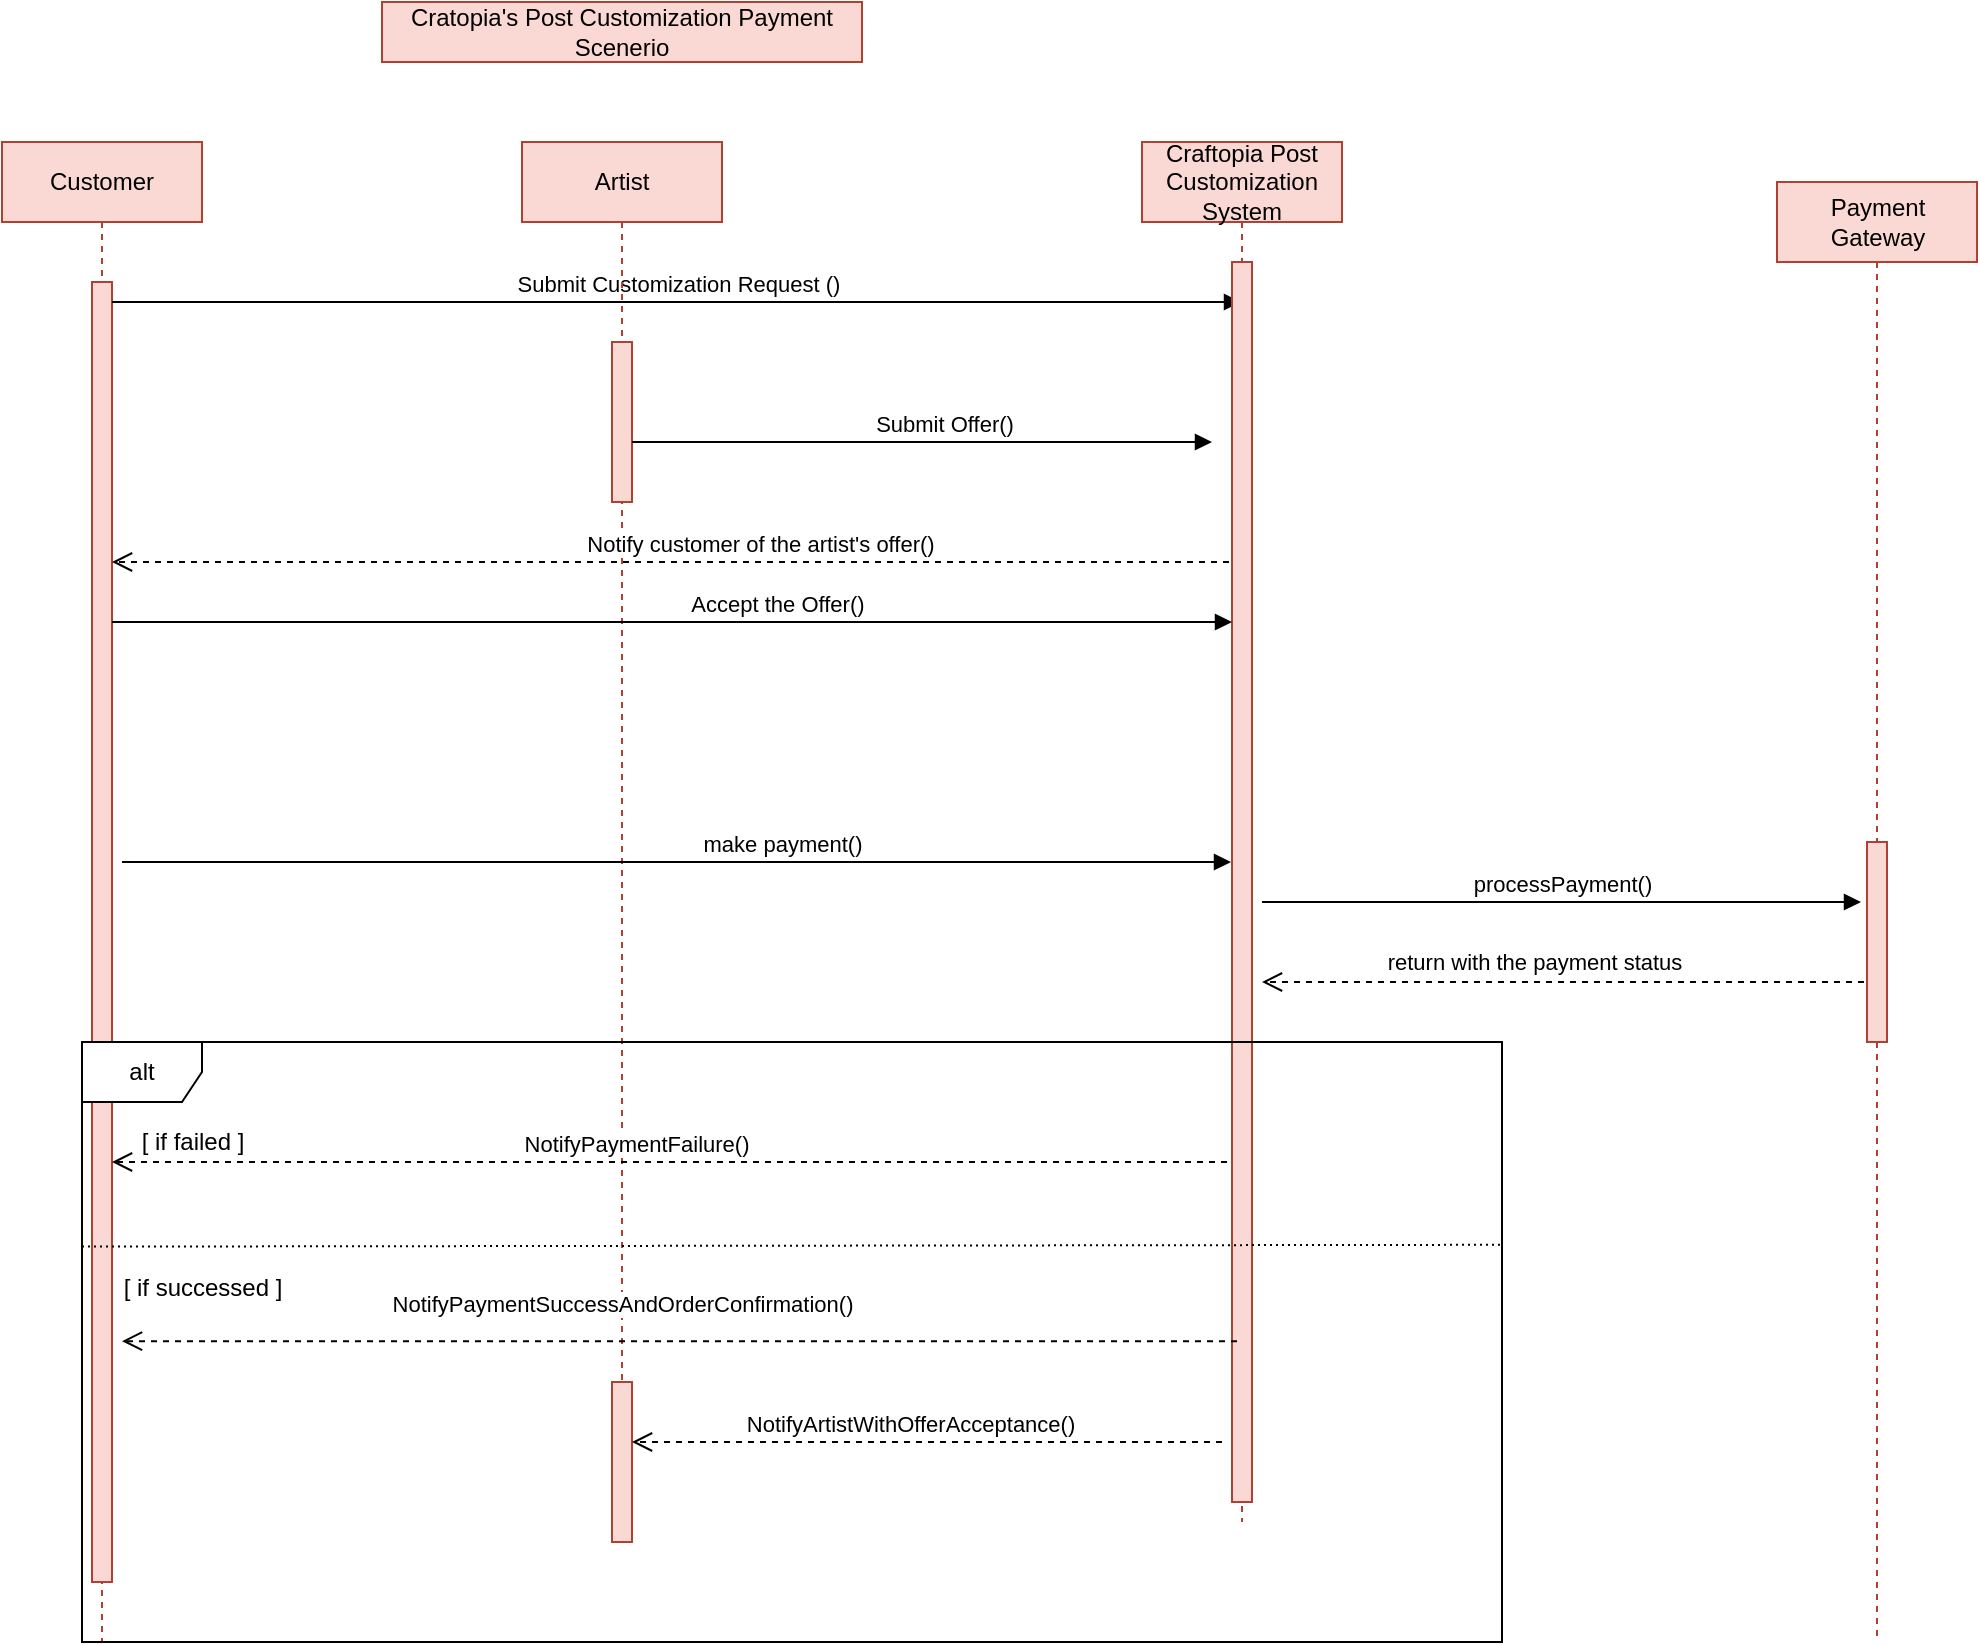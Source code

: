 <mxfile version="25.0.2">
  <diagram name="Page-1" id="2YBvvXClWsGukQMizWep">
    <mxGraphModel dx="1720" dy="1928" grid="1" gridSize="10" guides="1" tooltips="1" connect="1" arrows="1" fold="1" page="1" pageScale="1" pageWidth="850" pageHeight="1100" math="0" shadow="0">
      <root>
        <mxCell id="0" />
        <mxCell id="1" parent="0" />
        <mxCell id="Ihk5jwpTwbqkyYGBOiw1-18" value="Customer" style="shape=umlLifeline;perimeter=lifelinePerimeter;whiteSpace=wrap;html=1;container=0;dropTarget=0;collapsible=0;recursiveResize=0;outlineConnect=0;portConstraint=eastwest;newEdgeStyle={&quot;edgeStyle&quot;:&quot;elbowEdgeStyle&quot;,&quot;elbow&quot;:&quot;vertical&quot;,&quot;curved&quot;:0,&quot;rounded&quot;:0};fillColor=#fad9d5;strokeColor=#ae4132;" vertex="1" parent="1">
          <mxGeometry x="50" y="50" width="100" height="750" as="geometry" />
        </mxCell>
        <mxCell id="Ihk5jwpTwbqkyYGBOiw1-19" value="" style="html=1;points=[];perimeter=orthogonalPerimeter;outlineConnect=0;targetShapes=umlLifeline;portConstraint=eastwest;newEdgeStyle={&quot;edgeStyle&quot;:&quot;elbowEdgeStyle&quot;,&quot;elbow&quot;:&quot;vertical&quot;,&quot;curved&quot;:0,&quot;rounded&quot;:0};fillColor=#fad9d5;strokeColor=#ae4132;" vertex="1" parent="Ihk5jwpTwbqkyYGBOiw1-18">
          <mxGeometry x="45" y="70" width="10" height="650" as="geometry" />
        </mxCell>
        <mxCell id="Ihk5jwpTwbqkyYGBOiw1-20" value="Submit Customization Request ()" style="html=1;verticalAlign=bottom;endArrow=block;edgeStyle=elbowEdgeStyle;elbow=vertical;curved=0;rounded=0;" edge="1" parent="1" source="Ihk5jwpTwbqkyYGBOiw1-19" target="Ihk5jwpTwbqkyYGBOiw1-29">
          <mxGeometry relative="1" as="geometry">
            <mxPoint x="205" y="140" as="sourcePoint" />
            <Array as="points">
              <mxPoint x="190" y="130" />
            </Array>
          </mxGeometry>
        </mxCell>
        <mxCell id="Ihk5jwpTwbqkyYGBOiw1-21" value="Cratopia&#39;s Post Customization Payment Scenerio" style="text;html=1;align=center;verticalAlign=middle;whiteSpace=wrap;rounded=0;fillColor=#fad9d5;strokeColor=#ae4132;" vertex="1" parent="1">
          <mxGeometry x="240" y="-20" width="240" height="30" as="geometry" />
        </mxCell>
        <mxCell id="Ihk5jwpTwbqkyYGBOiw1-22" value="Artist" style="shape=umlLifeline;perimeter=lifelinePerimeter;whiteSpace=wrap;html=1;container=0;dropTarget=0;collapsible=0;recursiveResize=0;outlineConnect=0;portConstraint=eastwest;newEdgeStyle={&quot;edgeStyle&quot;:&quot;elbowEdgeStyle&quot;,&quot;elbow&quot;:&quot;vertical&quot;,&quot;curved&quot;:0,&quot;rounded&quot;:0};fillColor=#fad9d5;strokeColor=#ae4132;" vertex="1" parent="1">
          <mxGeometry x="310" y="50" width="100" height="700" as="geometry" />
        </mxCell>
        <mxCell id="Ihk5jwpTwbqkyYGBOiw1-23" value="" style="html=1;points=[];perimeter=orthogonalPerimeter;outlineConnect=0;targetShapes=umlLifeline;portConstraint=eastwest;newEdgeStyle={&quot;edgeStyle&quot;:&quot;elbowEdgeStyle&quot;,&quot;elbow&quot;:&quot;vertical&quot;,&quot;curved&quot;:0,&quot;rounded&quot;:0};fillColor=#fad9d5;strokeColor=#ae4132;" vertex="1" parent="Ihk5jwpTwbqkyYGBOiw1-22">
          <mxGeometry x="45" y="100" width="10" height="80" as="geometry" />
        </mxCell>
        <mxCell id="Ihk5jwpTwbqkyYGBOiw1-24" value="" style="html=1;points=[];perimeter=orthogonalPerimeter;outlineConnect=0;targetShapes=umlLifeline;portConstraint=eastwest;newEdgeStyle={&quot;edgeStyle&quot;:&quot;elbowEdgeStyle&quot;,&quot;elbow&quot;:&quot;vertical&quot;,&quot;curved&quot;:0,&quot;rounded&quot;:0};fillColor=#fad9d5;strokeColor=#ae4132;" vertex="1" parent="Ihk5jwpTwbqkyYGBOiw1-22">
          <mxGeometry x="45" y="620" width="10" height="80" as="geometry" />
        </mxCell>
        <mxCell id="Ihk5jwpTwbqkyYGBOiw1-25" value="Notify customer of the artist&#39;s offer()" style="html=1;verticalAlign=bottom;endArrow=open;dashed=1;endSize=8;edgeStyle=elbowEdgeStyle;elbow=horizontal;curved=0;rounded=0;" edge="1" parent="1" source="Ihk5jwpTwbqkyYGBOiw1-29" target="Ihk5jwpTwbqkyYGBOiw1-19">
          <mxGeometry x="-0.144" relative="1" as="geometry">
            <mxPoint x="110" y="270" as="targetPoint" />
            <Array as="points">
              <mxPoint x="190" y="260" />
              <mxPoint x="590" y="260" />
              <mxPoint x="210" y="270" />
            </Array>
            <mxPoint x="315" y="270" as="sourcePoint" />
            <mxPoint x="1" as="offset" />
          </mxGeometry>
        </mxCell>
        <mxCell id="Ihk5jwpTwbqkyYGBOiw1-28" value="make payment()" style="html=1;verticalAlign=bottom;endArrow=block;edgeStyle=elbowEdgeStyle;elbow=vertical;curved=0;rounded=0;" edge="1" parent="1">
          <mxGeometry x="0.191" relative="1" as="geometry">
            <mxPoint x="110" y="410" as="sourcePoint" />
            <Array as="points">
              <mxPoint x="210" y="410" />
            </Array>
            <mxPoint x="664.5" y="410" as="targetPoint" />
            <mxPoint as="offset" />
          </mxGeometry>
        </mxCell>
        <mxCell id="Ihk5jwpTwbqkyYGBOiw1-29" value="Craftopia Post Customization System" style="shape=umlLifeline;perimeter=lifelinePerimeter;whiteSpace=wrap;html=1;container=0;dropTarget=0;collapsible=0;recursiveResize=0;outlineConnect=0;portConstraint=eastwest;newEdgeStyle={&quot;edgeStyle&quot;:&quot;elbowEdgeStyle&quot;,&quot;elbow&quot;:&quot;vertical&quot;,&quot;curved&quot;:0,&quot;rounded&quot;:0};fillColor=#fad9d5;strokeColor=#ae4132;" vertex="1" parent="1">
          <mxGeometry x="620" y="50" width="100" height="690" as="geometry" />
        </mxCell>
        <mxCell id="Ihk5jwpTwbqkyYGBOiw1-30" value="" style="html=1;points=[];perimeter=orthogonalPerimeter;outlineConnect=0;targetShapes=umlLifeline;portConstraint=eastwest;newEdgeStyle={&quot;edgeStyle&quot;:&quot;elbowEdgeStyle&quot;,&quot;elbow&quot;:&quot;vertical&quot;,&quot;curved&quot;:0,&quot;rounded&quot;:0};fillColor=#fad9d5;strokeColor=#ae4132;" vertex="1" parent="Ihk5jwpTwbqkyYGBOiw1-29">
          <mxGeometry x="45" y="60" width="10" height="620" as="geometry" />
        </mxCell>
        <mxCell id="Ihk5jwpTwbqkyYGBOiw1-33" value="Submit Offer()" style="html=1;verticalAlign=bottom;endArrow=block;edgeStyle=elbowEdgeStyle;elbow=vertical;curved=0;rounded=0;" edge="1" parent="1">
          <mxGeometry x="0.075" relative="1" as="geometry">
            <mxPoint x="365" y="200" as="sourcePoint" />
            <Array as="points">
              <mxPoint x="499.75" y="200" />
            </Array>
            <mxPoint x="655" y="200" as="targetPoint" />
            <mxPoint as="offset" />
          </mxGeometry>
        </mxCell>
        <mxCell id="Ihk5jwpTwbqkyYGBOiw1-34" value="NotifyArtistWithOfferAcceptance()" style="html=1;verticalAlign=bottom;endArrow=open;dashed=1;endSize=8;edgeStyle=elbowEdgeStyle;elbow=vertical;curved=0;rounded=0;" edge="1" parent="1">
          <mxGeometry x="0.061" relative="1" as="geometry">
            <mxPoint x="365" y="700" as="targetPoint" />
            <Array as="points">
              <mxPoint x="647.5" y="700" />
            </Array>
            <mxPoint x="660" y="700" as="sourcePoint" />
            <mxPoint as="offset" />
          </mxGeometry>
        </mxCell>
        <mxCell id="Ihk5jwpTwbqkyYGBOiw1-35" value="Accept the Offer()&amp;nbsp;" style="html=1;verticalAlign=bottom;endArrow=block;edgeStyle=elbowEdgeStyle;elbow=vertical;curved=0;rounded=0;" edge="1" parent="1" source="Ihk5jwpTwbqkyYGBOiw1-19" target="Ihk5jwpTwbqkyYGBOiw1-30">
          <mxGeometry x="0.191" relative="1" as="geometry">
            <mxPoint x="110" y="290" as="sourcePoint" />
            <Array as="points">
              <mxPoint x="250" y="290" />
              <mxPoint x="360" y="360" />
              <mxPoint x="580" y="290" />
              <mxPoint x="210" y="330" />
            </Array>
            <mxPoint x="650" y="330" as="targetPoint" />
            <mxPoint as="offset" />
          </mxGeometry>
        </mxCell>
        <mxCell id="Ihk5jwpTwbqkyYGBOiw1-36" value="" style="html=1;verticalAlign=bottom;endArrow=open;dashed=1;endSize=8;edgeStyle=elbowEdgeStyle;elbow=horizontal;curved=0;rounded=0;" edge="1" parent="1" source="Ihk5jwpTwbqkyYGBOiw1-42">
          <mxGeometry x="0.103" y="-50" relative="1" as="geometry">
            <mxPoint x="680" y="470" as="targetPoint" />
            <Array as="points">
              <mxPoint x="905" y="470" />
            </Array>
            <mxPoint x="970" y="470" as="sourcePoint" />
            <mxPoint as="offset" />
          </mxGeometry>
        </mxCell>
        <mxCell id="Ihk5jwpTwbqkyYGBOiw1-47" value="return with the payment status" style="edgeLabel;html=1;align=center;verticalAlign=middle;resizable=0;points=[];" vertex="1" connectable="0" parent="Ihk5jwpTwbqkyYGBOiw1-36">
          <mxGeometry x="0.389" y="1" relative="1" as="geometry">
            <mxPoint x="42" y="-11" as="offset" />
          </mxGeometry>
        </mxCell>
        <mxCell id="Ihk5jwpTwbqkyYGBOiw1-42" value="Payment Gateway" style="shape=umlLifeline;perimeter=lifelinePerimeter;whiteSpace=wrap;html=1;container=0;dropTarget=0;collapsible=0;recursiveResize=0;outlineConnect=0;portConstraint=eastwest;newEdgeStyle={&quot;edgeStyle&quot;:&quot;elbowEdgeStyle&quot;,&quot;elbow&quot;:&quot;vertical&quot;,&quot;curved&quot;:0,&quot;rounded&quot;:0};fillColor=#fad9d5;strokeColor=#ae4132;" vertex="1" parent="1">
          <mxGeometry x="937.5" y="70" width="100" height="730" as="geometry" />
        </mxCell>
        <mxCell id="Ihk5jwpTwbqkyYGBOiw1-44" value="" style="html=1;points=[];perimeter=orthogonalPerimeter;outlineConnect=0;targetShapes=umlLifeline;portConstraint=eastwest;newEdgeStyle={&quot;edgeStyle&quot;:&quot;elbowEdgeStyle&quot;,&quot;elbow&quot;:&quot;vertical&quot;,&quot;curved&quot;:0,&quot;rounded&quot;:0};fillColor=#fad9d5;strokeColor=#ae4132;" vertex="1" parent="Ihk5jwpTwbqkyYGBOiw1-42">
          <mxGeometry x="45" y="330" width="10" height="100" as="geometry" />
        </mxCell>
        <mxCell id="Ihk5jwpTwbqkyYGBOiw1-48" value="processPayment()" style="html=1;verticalAlign=bottom;endArrow=block;curved=0;rounded=0;" edge="1" parent="1">
          <mxGeometry width="80" relative="1" as="geometry">
            <mxPoint x="680" y="430" as="sourcePoint" />
            <mxPoint x="979.5" y="430" as="targetPoint" />
          </mxGeometry>
        </mxCell>
        <mxCell id="Ihk5jwpTwbqkyYGBOiw1-49" value="alt" style="shape=umlFrame;whiteSpace=wrap;html=1;pointerEvents=0;" vertex="1" parent="1">
          <mxGeometry x="90" y="500" width="710" height="300" as="geometry" />
        </mxCell>
        <mxCell id="Ihk5jwpTwbqkyYGBOiw1-50" value="[ if failed ]" style="text;html=1;align=center;verticalAlign=middle;resizable=0;points=[];autosize=1;strokeColor=none;fillColor=none;" vertex="1" parent="1">
          <mxGeometry x="110" y="535" width="70" height="30" as="geometry" />
        </mxCell>
        <mxCell id="Ihk5jwpTwbqkyYGBOiw1-54" value="NotifyPaymentFailure()" style="html=1;verticalAlign=bottom;endArrow=open;dashed=1;endSize=8;edgeStyle=elbowEdgeStyle;elbow=horizontal;curved=0;rounded=0;" edge="1" parent="1" target="Ihk5jwpTwbqkyYGBOiw1-19">
          <mxGeometry x="0.061" relative="1" as="geometry">
            <mxPoint x="375" y="560" as="targetPoint" />
            <Array as="points">
              <mxPoint x="657.5" y="560" />
            </Array>
            <mxPoint x="662.5" y="560" as="sourcePoint" />
            <mxPoint as="offset" />
          </mxGeometry>
        </mxCell>
        <mxCell id="Ihk5jwpTwbqkyYGBOiw1-56" value="NotifyPaymentSuccessAndOrderConfirmation()" style="html=1;verticalAlign=bottom;endArrow=open;dashed=1;endSize=8;edgeStyle=elbowEdgeStyle;elbow=horizontal;curved=0;rounded=0;" edge="1" parent="1">
          <mxGeometry x="0.103" y="-10" relative="1" as="geometry">
            <mxPoint x="110" y="649.58" as="targetPoint" />
            <Array as="points">
              <mxPoint x="662.5" y="649.58" />
            </Array>
            <mxPoint x="667.5" y="649.58" as="sourcePoint" />
            <mxPoint as="offset" />
          </mxGeometry>
        </mxCell>
        <mxCell id="Ihk5jwpTwbqkyYGBOiw1-57" value="[ if successed ]" style="text;html=1;align=center;verticalAlign=middle;resizable=0;points=[];autosize=1;strokeColor=none;fillColor=none;" vertex="1" parent="1">
          <mxGeometry x="100" y="608" width="100" height="30" as="geometry" />
        </mxCell>
        <mxCell id="Ihk5jwpTwbqkyYGBOiw1-58" value="" style="endArrow=none;html=1;rounded=0;dashed=1;dashPattern=1 2;entryX=1;entryY=0.338;entryDx=0;entryDy=0;entryPerimeter=0;exitX=0;exitY=0.341;exitDx=0;exitDy=0;exitPerimeter=0;" edge="1" parent="1" source="Ihk5jwpTwbqkyYGBOiw1-49" target="Ihk5jwpTwbqkyYGBOiw1-49">
          <mxGeometry relative="1" as="geometry">
            <mxPoint x="110" y="600" as="sourcePoint" />
            <mxPoint x="270" y="600" as="targetPoint" />
          </mxGeometry>
        </mxCell>
      </root>
    </mxGraphModel>
  </diagram>
</mxfile>
